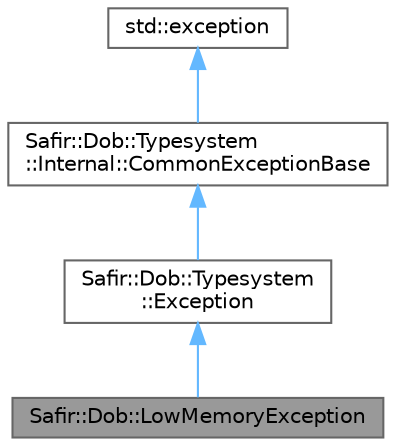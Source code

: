 digraph "Safir::Dob::LowMemoryException"
{
 // LATEX_PDF_SIZE
  bgcolor="transparent";
  edge [fontname=Helvetica,fontsize=10,labelfontname=Helvetica,labelfontsize=10];
  node [fontname=Helvetica,fontsize=10,shape=box,height=0.2,width=0.4];
  Node1 [label="Safir::Dob::LowMemoryException",height=0.2,width=0.4,color="gray40", fillcolor="grey60", style="filled", fontcolor="black",tooltip="Thrown when an operation cannot be completed due to the current shared memory usage level."];
  Node2 -> Node1 [dir="back",color="steelblue1",style="solid"];
  Node2 [label="Safir::Dob::Typesystem\l::Exception",height=0.2,width=0.4,color="gray40", fillcolor="white", style="filled",URL="$a01455.html",tooltip="This is the base class of all (non-Fundamental) Exceptions."];
  Node3 -> Node2 [dir="back",color="steelblue1",style="solid"];
  Node3 [label="Safir::Dob::Typesystem\l::Internal::CommonExceptionBase",height=0.2,width=0.4,color="gray40", fillcolor="white", style="filled",URL="$a01447.html",tooltip="Common functionality for the exception hierarchy of the DOB typesystem."];
  Node4 -> Node3 [dir="back",color="steelblue1",style="solid"];
  Node4 [label="std::exception",height=0.2,width=0.4,color="gray40", fillcolor="white", style="filled",tooltip=" "];
}
